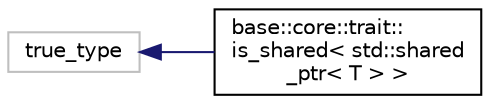 digraph "クラス階層図"
{
 // LATEX_PDF_SIZE
  edge [fontname="Helvetica",fontsize="10",labelfontname="Helvetica",labelfontsize="10"];
  node [fontname="Helvetica",fontsize="10",shape=record];
  rankdir="LR";
  Node5 [label="true_type",height=0.2,width=0.4,color="grey75", fillcolor="white", style="filled",tooltip=" "];
  Node5 -> Node0 [dir="back",color="midnightblue",fontsize="10",style="solid",fontname="Helvetica"];
  Node0 [label="base::core::trait::\lis_shared\< std::shared\l_ptr\< T \> \>",height=0.2,width=0.4,color="black", fillcolor="white", style="filled",URL="$structbase_1_1core_1_1trait_1_1is__shared_3_01std_1_1shared__ptr_3_01_t_01_4_01_4.html",tooltip=" "];
}
